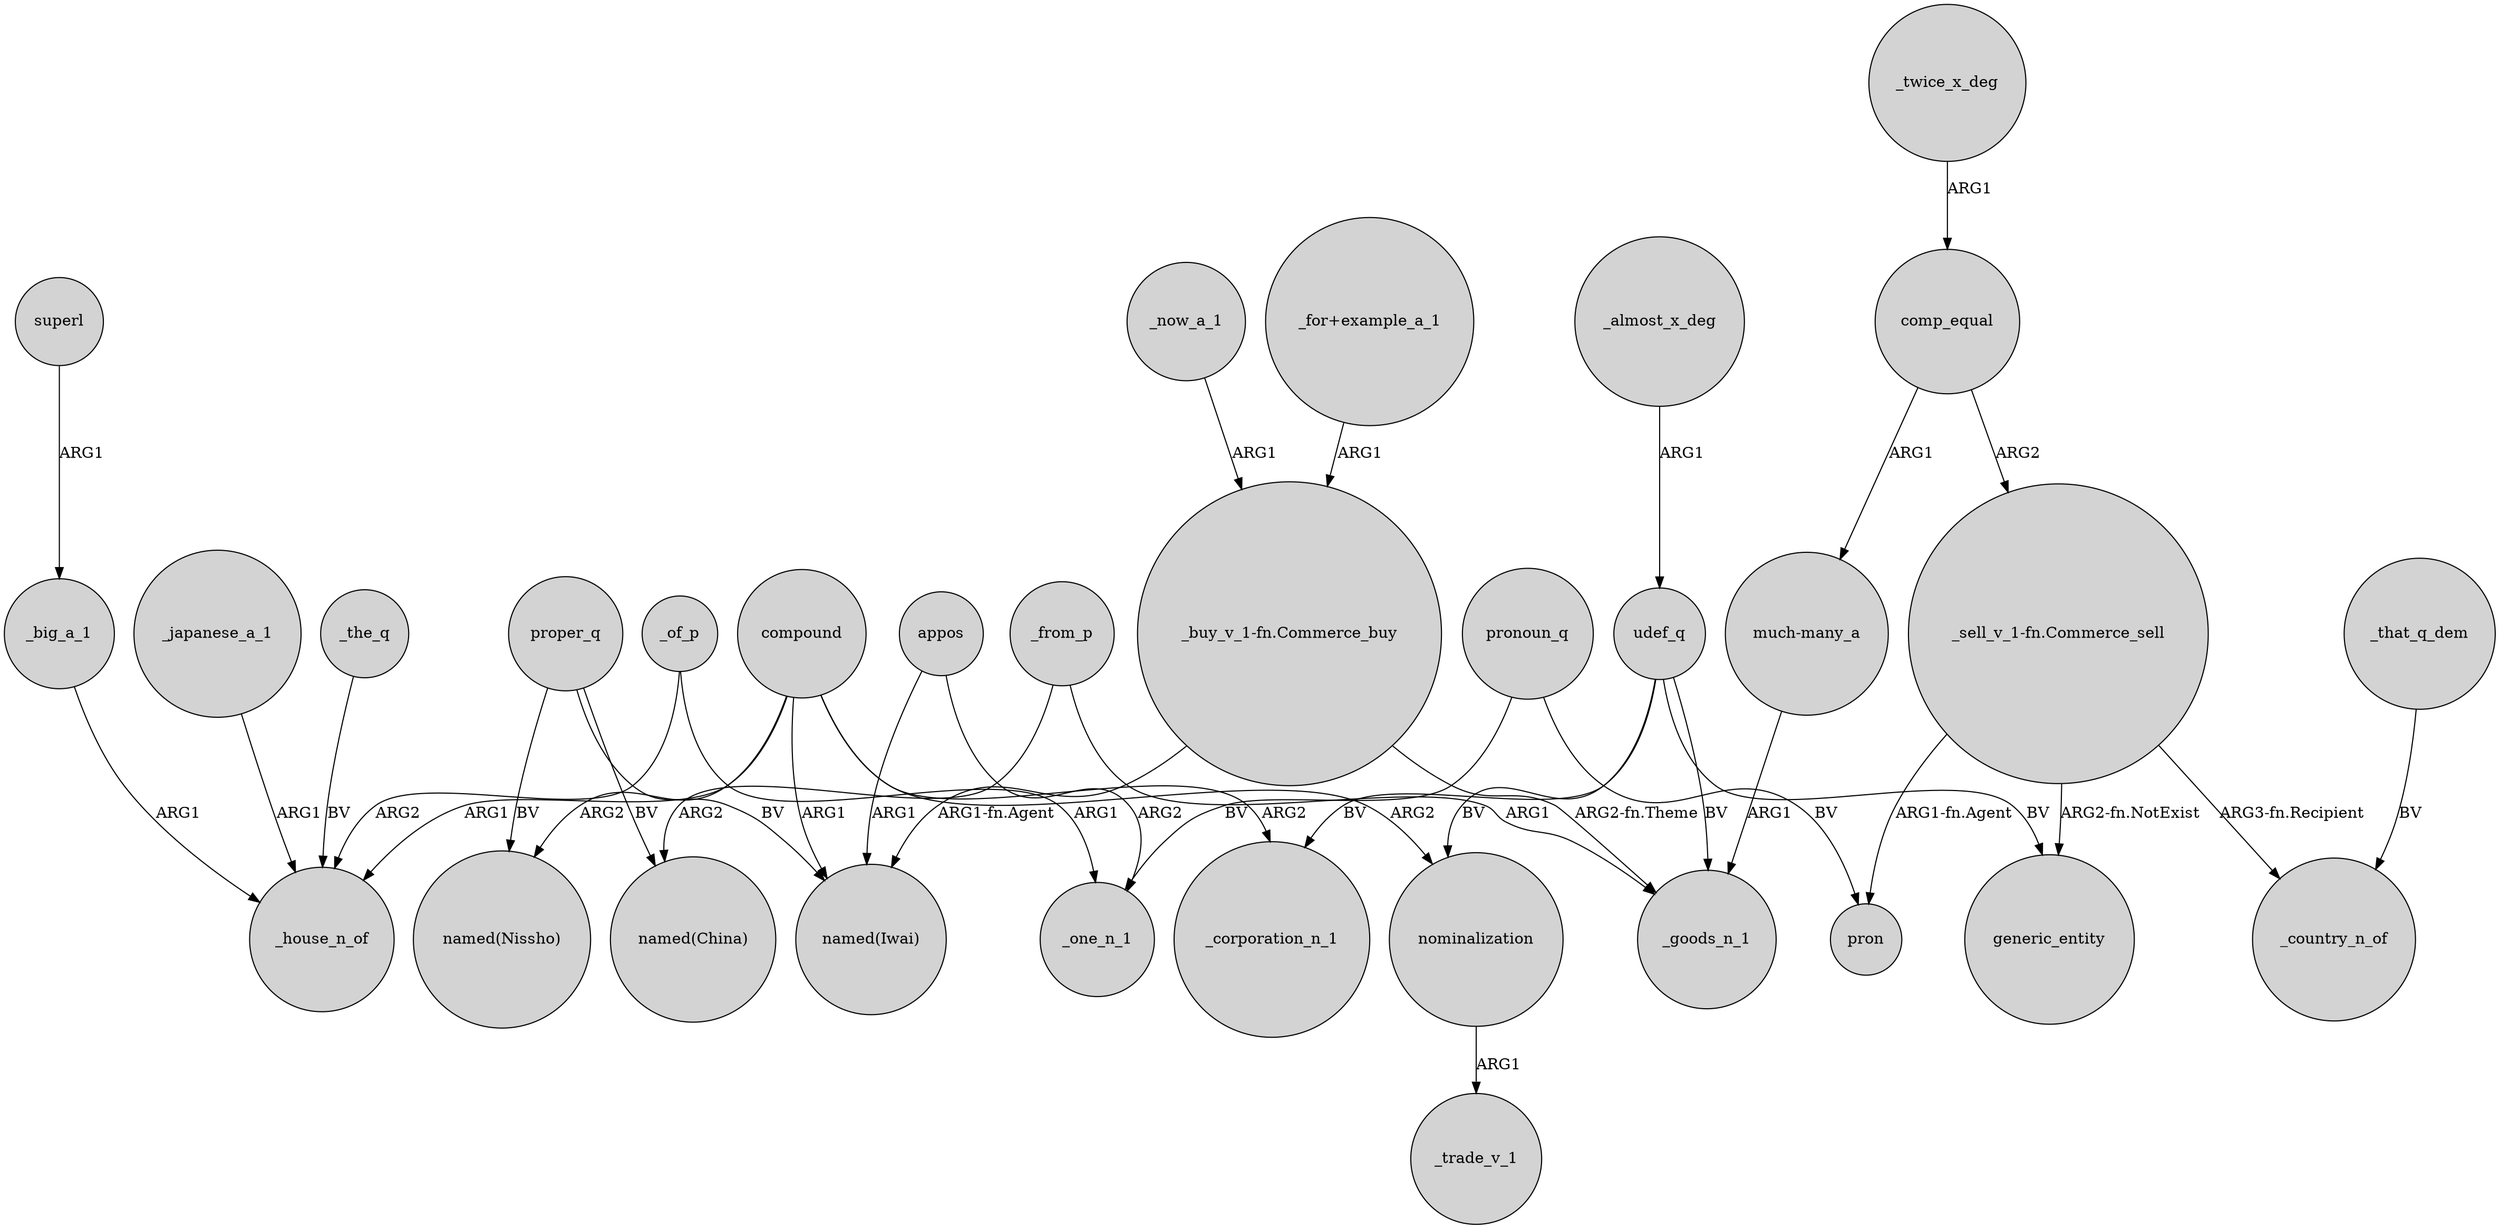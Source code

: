 digraph {
	node [shape=circle style=filled]
	_the_q -> _house_n_of [label=BV]
	udef_q -> generic_entity [label=BV]
	"much-many_a" -> _goods_n_1 [label=ARG1]
	appos -> _one_n_1 [label=ARG2]
	_big_a_1 -> _house_n_of [label=ARG1]
	_from_p -> "named(China)" [label=ARG2]
	proper_q -> "named(Nissho)" [label=BV]
	_that_q_dem -> _country_n_of [label=BV]
	"_buy_v_1-fn.Commerce_buy" -> "named(Iwai)" [label="ARG1-fn.Agent"]
	_japanese_a_1 -> _house_n_of [label=ARG1]
	compound -> _corporation_n_1 [label=ARG2]
	_almost_x_deg -> udef_q [label=ARG1]
	comp_equal -> "much-many_a" [label=ARG1]
	compound -> nominalization [label=ARG2]
	"_buy_v_1-fn.Commerce_buy" -> _goods_n_1 [label="ARG2-fn.Theme"]
	_of_p -> _one_n_1 [label=ARG1]
	nominalization -> _trade_v_1 [label=ARG1]
	appos -> "named(Iwai)" [label=ARG1]
	_now_a_1 -> "_buy_v_1-fn.Commerce_buy" [label=ARG1]
	udef_q -> _corporation_n_1 [label=BV]
	pronoun_q -> pron [label=BV]
	compound -> "named(Iwai)" [label=ARG1]
	compound -> _house_n_of [label=ARG1]
	udef_q -> _goods_n_1 [label=BV]
	_twice_x_deg -> comp_equal [label=ARG1]
	"_for+example_a_1" -> "_buy_v_1-fn.Commerce_buy" [label=ARG1]
	"_sell_v_1-fn.Commerce_sell" -> generic_entity [label="ARG2-fn.NotExist"]
	compound -> "named(Nissho)" [label=ARG2]
	proper_q -> "named(Iwai)" [label=BV]
	udef_q -> nominalization [label=BV]
	pronoun_q -> _one_n_1 [label=BV]
	proper_q -> "named(China)" [label=BV]
	comp_equal -> "_sell_v_1-fn.Commerce_sell" [label=ARG2]
	"_sell_v_1-fn.Commerce_sell" -> pron [label="ARG1-fn.Agent"]
	superl -> _big_a_1 [label=ARG1]
	_from_p -> _goods_n_1 [label=ARG1]
	_of_p -> _house_n_of [label=ARG2]
	"_sell_v_1-fn.Commerce_sell" -> _country_n_of [label="ARG3-fn.Recipient"]
}
